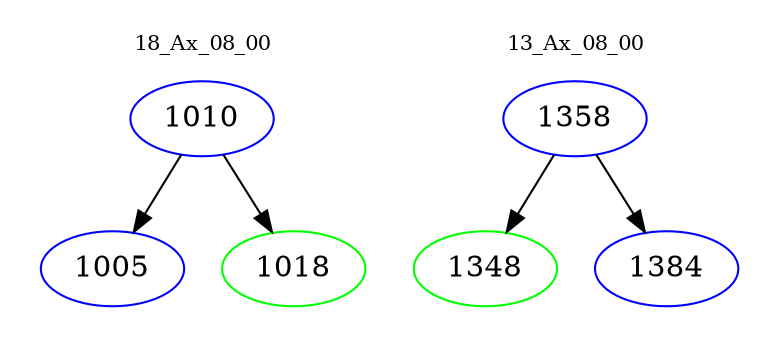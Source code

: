digraph{
subgraph cluster_0 {
color = white
label = "18_Ax_08_00";
fontsize=10;
T0_1010 [label="1010", color="blue"]
T0_1010 -> T0_1005 [color="black"]
T0_1005 [label="1005", color="blue"]
T0_1010 -> T0_1018 [color="black"]
T0_1018 [label="1018", color="green"]
}
subgraph cluster_1 {
color = white
label = "13_Ax_08_00";
fontsize=10;
T1_1358 [label="1358", color="blue"]
T1_1358 -> T1_1348 [color="black"]
T1_1348 [label="1348", color="green"]
T1_1358 -> T1_1384 [color="black"]
T1_1384 [label="1384", color="blue"]
}
}
